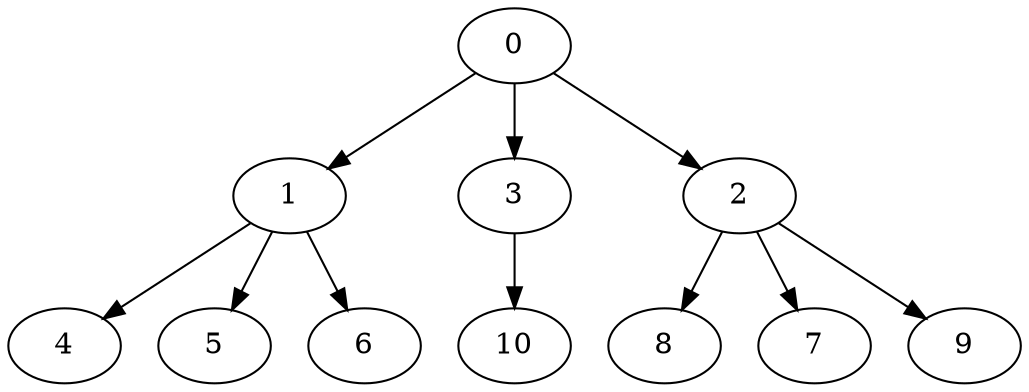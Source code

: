 digraph "Optimal-Schedule-For-src/test/resources/Nodes_11_OutTree-output" {
	0	[Weight=50, Processor=0, Start_time=0];
	1	[Weight=70, Processor=0, Start_time=150];
	3	[Weight=100, Processor=0, Start_time=50];
	4	[Weight=40, Processor=0, Start_time=220];
	5	[Weight=20, Processor=0, Start_time=330];
	8	[Weight=50, Processor=0, Start_time=260];
	10	[Weight=20, Processor=0, Start_time=310];
	2	[Weight=90, Processor=1, Start_time=57];
	6	[Weight=100, Processor=1, Start_time=247];
	7	[Weight=80, Processor=1, Start_time=167];
	9	[Weight=20, Processor=1, Start_time=147];
	0 -> 1	[Weight=9];
	0 -> 3	[Weight=4];
	1 -> 4	[Weight=10];
	1 -> 5	[Weight=7];
	2 -> 8	[Weight=3];
	3 -> 10	[Weight=4];
	0 -> 2	[Weight=7];
	1 -> 6	[Weight=5];
	2 -> 7	[Weight=5];
	2 -> 9	[Weight=10];
}